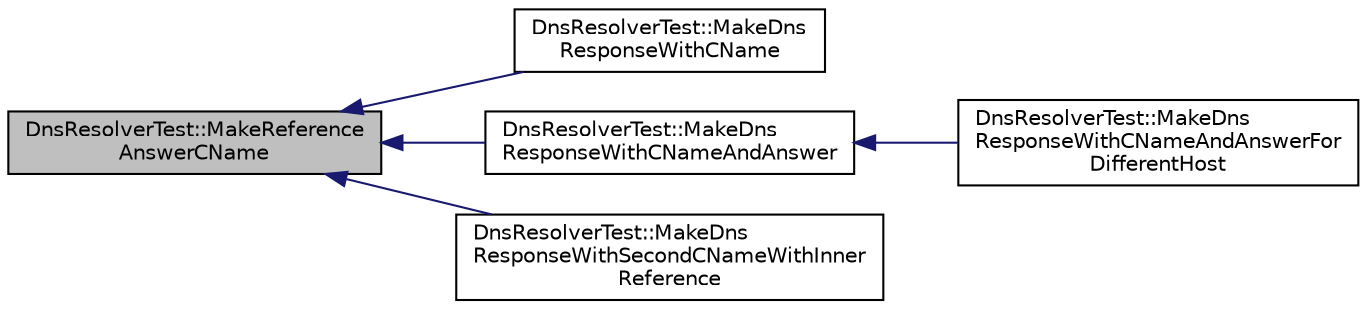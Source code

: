 digraph "DnsResolverTest::MakeReferenceAnswerCName"
{
 // INTERACTIVE_SVG=YES
  edge [fontname="Helvetica",fontsize="10",labelfontname="Helvetica",labelfontsize="10"];
  node [fontname="Helvetica",fontsize="10",shape=record];
  rankdir="LR";
  Node767 [label="DnsResolverTest::MakeReference\lAnswerCName",height=0.2,width=0.4,color="black", fillcolor="grey75", style="filled", fontcolor="black"];
  Node767 -> Node768 [dir="back",color="midnightblue",fontsize="10",style="solid",fontname="Helvetica"];
  Node768 [label="DnsResolverTest::MakeDns\lResponseWithCName",height=0.2,width=0.4,color="black", fillcolor="white", style="filled",URL="$dd/d31/class_dns_resolver_test.html#ad188bc7997f2f6bfce932a3a4ad9d36c"];
  Node767 -> Node769 [dir="back",color="midnightblue",fontsize="10",style="solid",fontname="Helvetica"];
  Node769 [label="DnsResolverTest::MakeDns\lResponseWithCNameAndAnswer",height=0.2,width=0.4,color="black", fillcolor="white", style="filled",URL="$dd/d31/class_dns_resolver_test.html#ac7d6d6185bd0c30b8ffe81a69d6a6c32"];
  Node769 -> Node770 [dir="back",color="midnightblue",fontsize="10",style="solid",fontname="Helvetica"];
  Node770 [label="DnsResolverTest::MakeDns\lResponseWithCNameAndAnswerFor\lDifferentHost",height=0.2,width=0.4,color="black", fillcolor="white", style="filled",URL="$dd/d31/class_dns_resolver_test.html#a83399f4e5aee2baac47b0933b3873257"];
  Node767 -> Node771 [dir="back",color="midnightblue",fontsize="10",style="solid",fontname="Helvetica"];
  Node771 [label="DnsResolverTest::MakeDns\lResponseWithSecondCNameWithInner\lReference",height=0.2,width=0.4,color="black", fillcolor="white", style="filled",URL="$dd/d31/class_dns_resolver_test.html#a1b4a21646bf9fbe8a4aeea9541d2ca72"];
}
